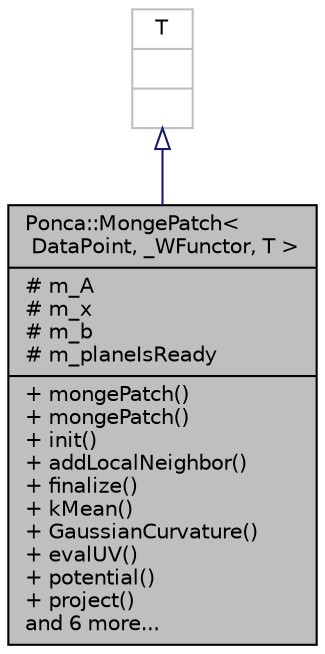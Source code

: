 digraph "Ponca::MongePatch&lt; DataPoint, _WFunctor, T &gt;"
{
 // INTERACTIVE_SVG=YES
 // LATEX_PDF_SIZE
  bgcolor="transparent";
  edge [fontname="Helvetica",fontsize="10",labelfontname="Helvetica",labelfontsize="10"];
  node [fontname="Helvetica",fontsize="10",shape=record];
  Node1 [label="{Ponca::MongePatch\<\l DataPoint, _WFunctor, T \>\n|# m_A\l# m_x\l# m_b\l# m_planeIsReady\l|+ mongePatch()\l+ mongePatch()\l+ init()\l+ addLocalNeighbor()\l+ finalize()\l+ kMean()\l+ GaussianCurvature()\l+ evalUV()\l+ potential()\l+ project()\land 6 more...\l}",height=0.2,width=0.4,color="black", fillcolor="grey75", style="filled", fontcolor="black",tooltip="Extension to compute the best fit quadric on 3d points expressed as ."];
  Node2 -> Node1 [dir="back",color="midnightblue",fontsize="10",style="solid",arrowtail="onormal",fontname="Helvetica"];
  Node2 [label="{T\n||}",height=0.2,width=0.4,color="grey75",tooltip=" "];
}
